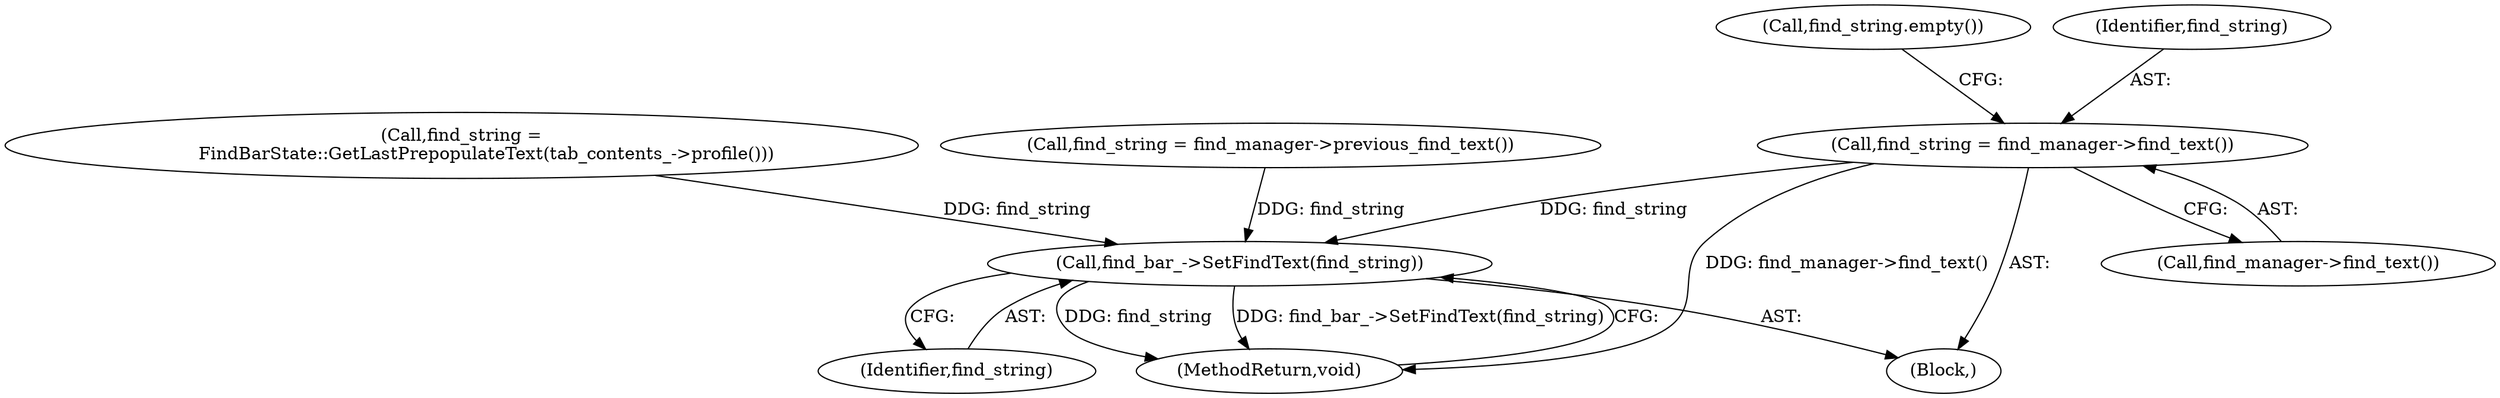 digraph "1_Chrome_c90c6ca59378d7e86d1a2f28fe96bada35df1508_3@del" {
"1000107" [label="(Call,find_string = find_manager->find_text())"];
"1000122" [label="(Call,find_bar_->SetFindText(find_string))"];
"1000111" [label="(Call,find_string.empty())"];
"1000107" [label="(Call,find_string = find_manager->find_text())"];
"1000118" [label="(Call,find_string =\n         FindBarState::GetLastPrepopulateText(tab_contents_->profile()))"];
"1000108" [label="(Identifier,find_string)"];
"1000123" [label="(Identifier,find_string)"];
"1000122" [label="(Call,find_bar_->SetFindText(find_string))"];
"1000109" [label="(Call,find_manager->find_text())"];
"1000112" [label="(Call,find_string = find_manager->previous_find_text())"];
"1000124" [label="(MethodReturn,void)"];
"1000101" [label="(Block,)"];
"1000107" -> "1000101"  [label="AST: "];
"1000107" -> "1000109"  [label="CFG: "];
"1000108" -> "1000107"  [label="AST: "];
"1000109" -> "1000107"  [label="AST: "];
"1000111" -> "1000107"  [label="CFG: "];
"1000107" -> "1000124"  [label="DDG: find_manager->find_text()"];
"1000107" -> "1000122"  [label="DDG: find_string"];
"1000122" -> "1000101"  [label="AST: "];
"1000122" -> "1000123"  [label="CFG: "];
"1000123" -> "1000122"  [label="AST: "];
"1000124" -> "1000122"  [label="CFG: "];
"1000122" -> "1000124"  [label="DDG: find_string"];
"1000122" -> "1000124"  [label="DDG: find_bar_->SetFindText(find_string)"];
"1000112" -> "1000122"  [label="DDG: find_string"];
"1000118" -> "1000122"  [label="DDG: find_string"];
}
